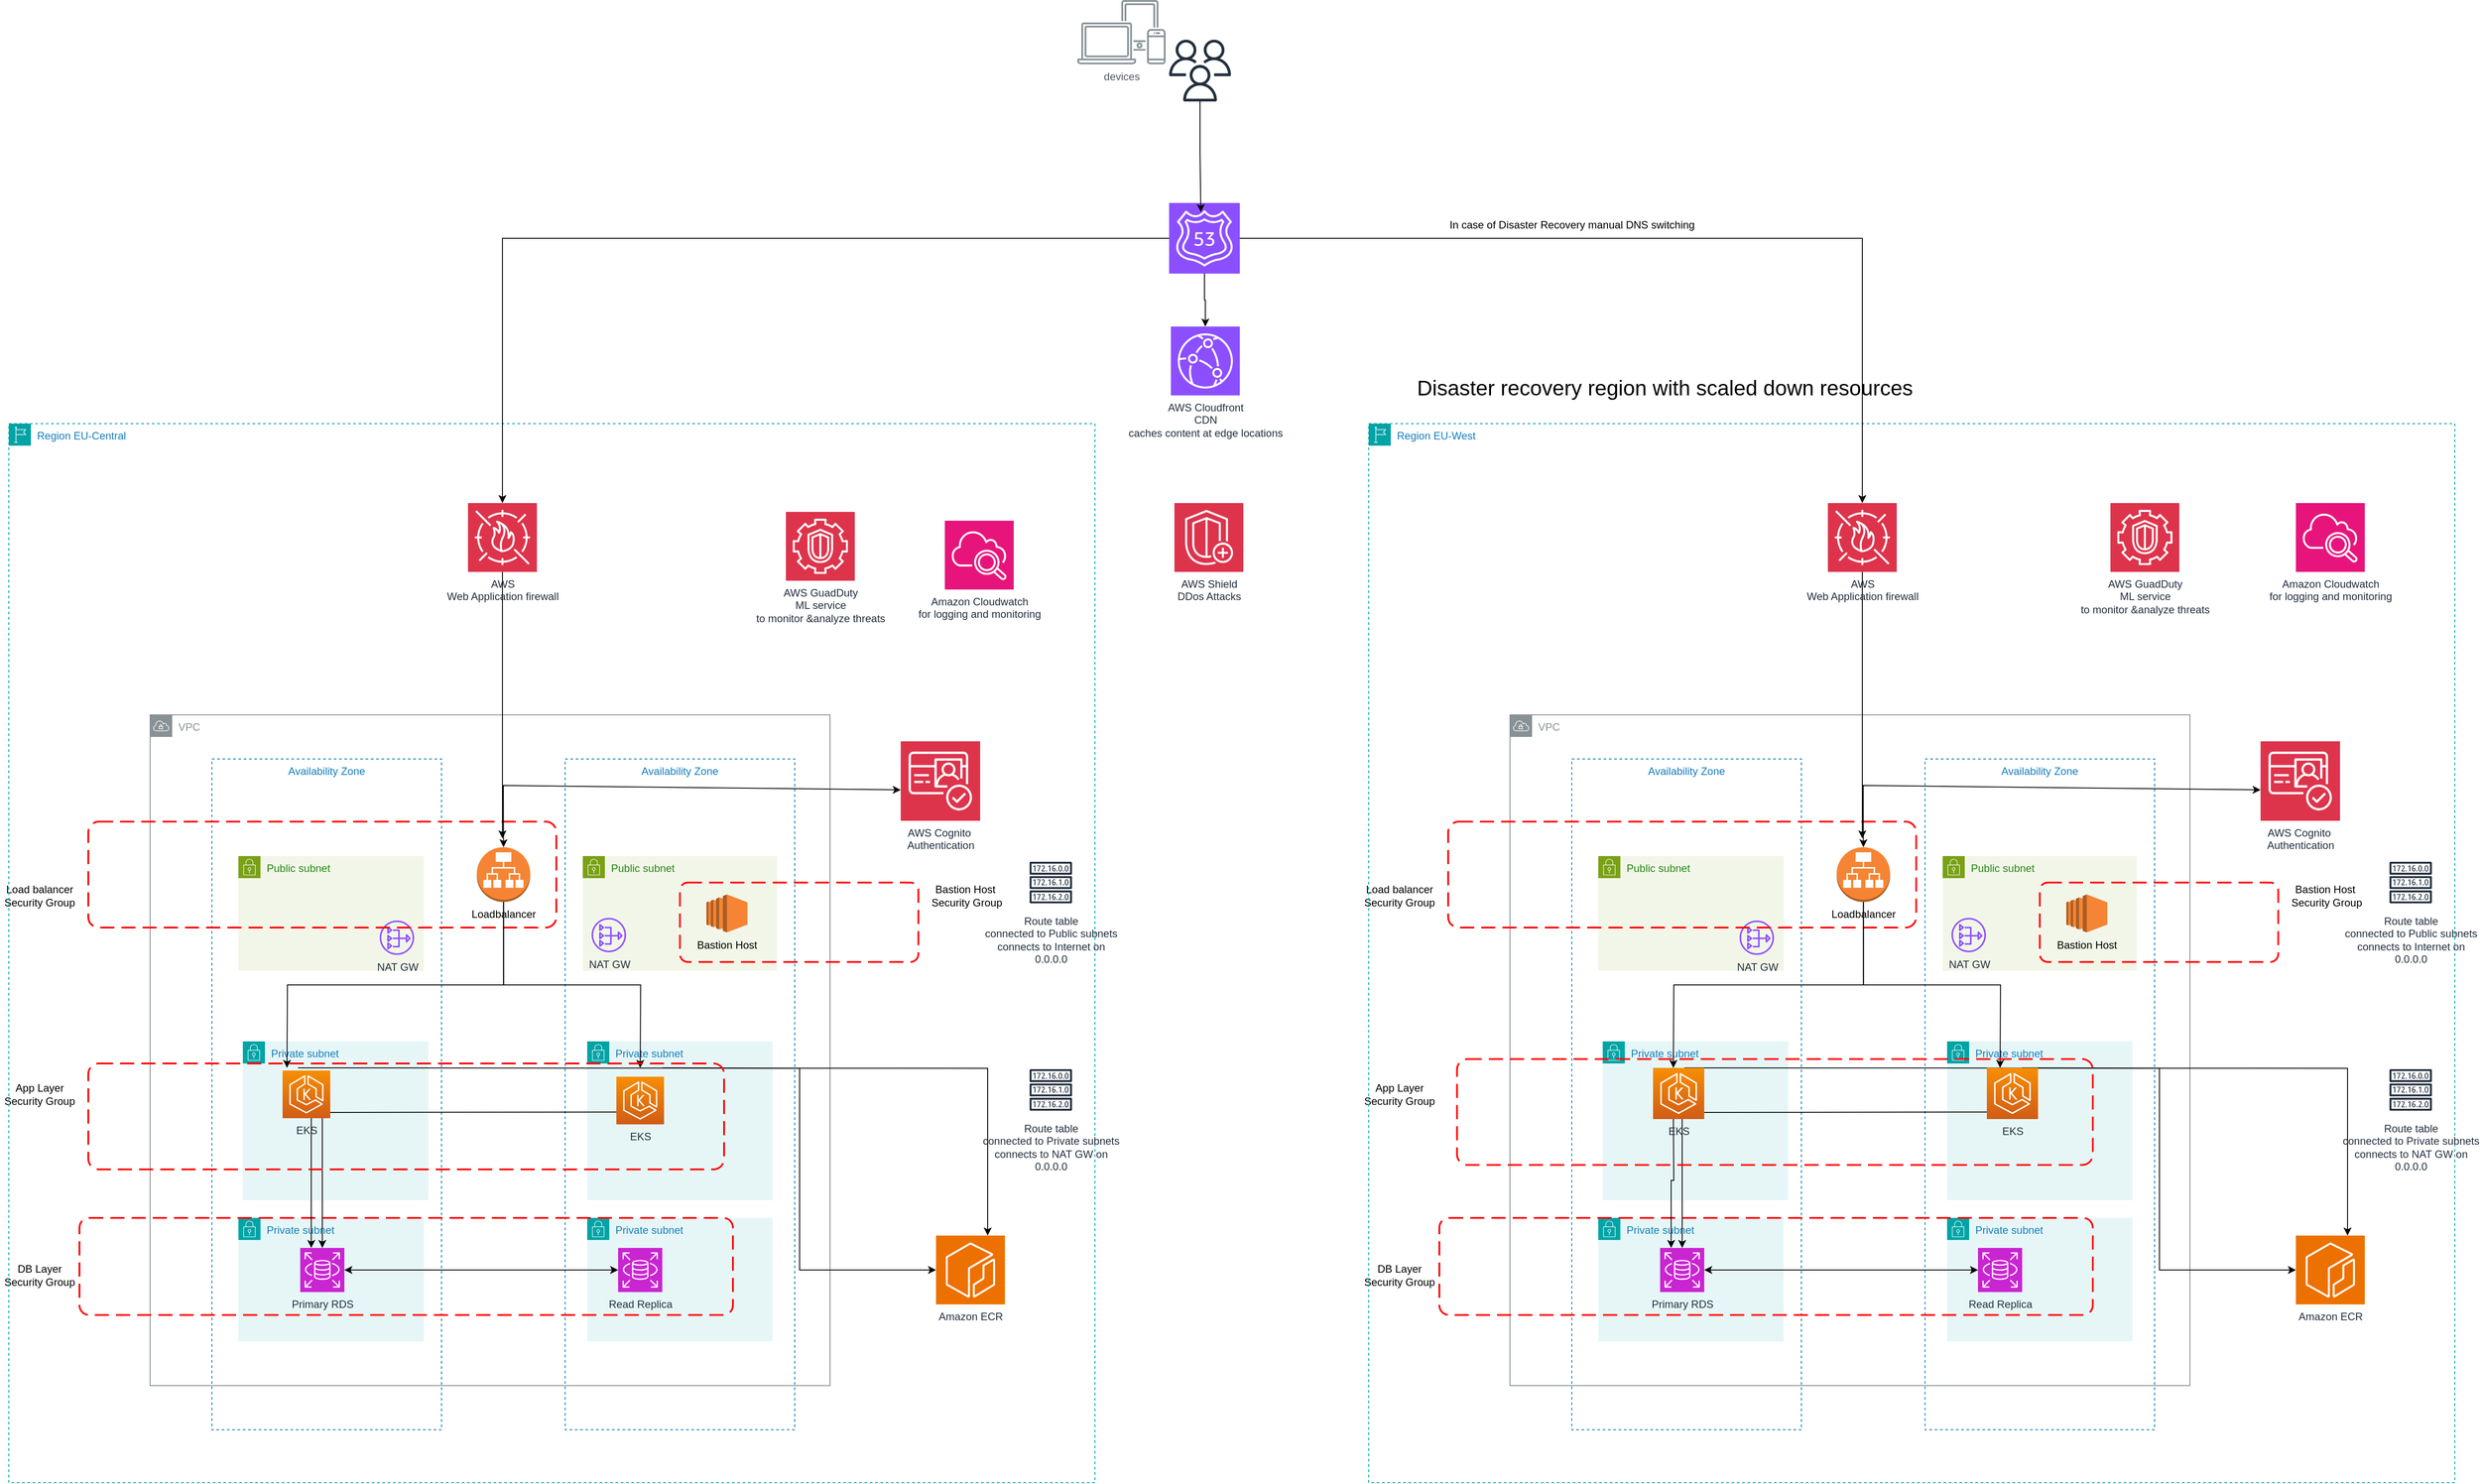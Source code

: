 <mxfile>
    <diagram name="Page-1" id="MMhJ-PPwS2UHwekKgkbq">
        <mxGraphModel dx="2193" dy="1913" grid="1" gridSize="10" guides="1" tooltips="1" connect="1" arrows="1" fold="1" page="1" pageScale="1" pageWidth="850" pageHeight="1100" math="0" shadow="0">
            <root>
                <mxCell id="0"/>
                <mxCell id="1" parent="0"/>
                <mxCell id="1gZ_XsKu9PzWxgzemqPo-1" value="VPC" style="sketch=0;outlineConnect=0;gradientColor=none;html=1;whiteSpace=wrap;fontSize=12;fontStyle=0;shape=mxgraph.aws4.group;grIcon=mxgraph.aws4.group_vpc;strokeColor=#879196;fillColor=none;verticalAlign=top;align=left;spacingLeft=30;fontColor=#879196;dashed=0;" parent="1" vertex="1">
                    <mxGeometry x="10" y="20" width="770" height="760" as="geometry"/>
                </mxCell>
                <mxCell id="1gZ_XsKu9PzWxgzemqPo-4" value="Availability Zone" style="fillColor=none;strokeColor=#147EBA;dashed=1;verticalAlign=top;fontStyle=0;fontColor=#147EBA;whiteSpace=wrap;html=1;" parent="1" vertex="1">
                    <mxGeometry x="80" y="70" width="260" height="760" as="geometry"/>
                </mxCell>
                <mxCell id="1gZ_XsKu9PzWxgzemqPo-5" value="Availability Zone" style="fillColor=none;strokeColor=#147EBA;dashed=1;verticalAlign=top;fontStyle=0;fontColor=#147EBA;whiteSpace=wrap;html=1;" parent="1" vertex="1">
                    <mxGeometry x="480" y="70" width="260" height="760" as="geometry"/>
                </mxCell>
                <mxCell id="1gZ_XsKu9PzWxgzemqPo-6" value="Private subnet" style="points=[[0,0],[0.25,0],[0.5,0],[0.75,0],[1,0],[1,0.25],[1,0.5],[1,0.75],[1,1],[0.75,1],[0.5,1],[0.25,1],[0,1],[0,0.75],[0,0.5],[0,0.25]];outlineConnect=0;gradientColor=none;html=1;whiteSpace=wrap;fontSize=12;fontStyle=0;container=1;pointerEvents=0;collapsible=0;recursiveResize=0;shape=mxgraph.aws4.group;grIcon=mxgraph.aws4.group_security_group;grStroke=0;strokeColor=#00A4A6;fillColor=#E6F6F7;verticalAlign=top;align=left;spacingLeft=30;fontColor=#147EBA;dashed=0;" parent="1" vertex="1">
                    <mxGeometry x="110" y="590" width="210" height="140" as="geometry"/>
                </mxCell>
                <mxCell id="1gZ_XsKu9PzWxgzemqPo-7" value="Private subnet" style="points=[[0,0],[0.25,0],[0.5,0],[0.75,0],[1,0],[1,0.25],[1,0.5],[1,0.75],[1,1],[0.75,1],[0.5,1],[0.25,1],[0,1],[0,0.75],[0,0.5],[0,0.25]];outlineConnect=0;gradientColor=none;html=1;whiteSpace=wrap;fontSize=12;fontStyle=0;container=1;pointerEvents=0;collapsible=0;recursiveResize=0;shape=mxgraph.aws4.group;grIcon=mxgraph.aws4.group_security_group;grStroke=0;strokeColor=#00A4A6;fillColor=#E6F6F7;verticalAlign=top;align=left;spacingLeft=30;fontColor=#147EBA;dashed=0;" parent="1" vertex="1">
                    <mxGeometry x="115" y="390" width="210" height="180" as="geometry"/>
                </mxCell>
                <mxCell id="1gZ_XsKu9PzWxgzemqPo-8" value="Private subnet" style="points=[[0,0],[0.25,0],[0.5,0],[0.75,0],[1,0],[1,0.25],[1,0.5],[1,0.75],[1,1],[0.75,1],[0.5,1],[0.25,1],[0,1],[0,0.75],[0,0.5],[0,0.25]];outlineConnect=0;gradientColor=none;html=1;whiteSpace=wrap;fontSize=12;fontStyle=0;container=1;pointerEvents=0;collapsible=0;recursiveResize=0;shape=mxgraph.aws4.group;grIcon=mxgraph.aws4.group_security_group;grStroke=0;strokeColor=#00A4A6;fillColor=#E6F6F7;verticalAlign=top;align=left;spacingLeft=30;fontColor=#147EBA;dashed=0;" parent="1" vertex="1">
                    <mxGeometry x="505" y="390" width="210" height="180" as="geometry"/>
                </mxCell>
                <mxCell id="1gZ_XsKu9PzWxgzemqPo-9" value="Private subnet" style="points=[[0,0],[0.25,0],[0.5,0],[0.75,0],[1,0],[1,0.25],[1,0.5],[1,0.75],[1,1],[0.75,1],[0.5,1],[0.25,1],[0,1],[0,0.75],[0,0.5],[0,0.25]];outlineConnect=0;gradientColor=none;html=1;whiteSpace=wrap;fontSize=12;fontStyle=0;container=1;pointerEvents=0;collapsible=0;recursiveResize=0;shape=mxgraph.aws4.group;grIcon=mxgraph.aws4.group_security_group;grStroke=0;strokeColor=#00A4A6;fillColor=#E6F6F7;verticalAlign=top;align=left;spacingLeft=30;fontColor=#147EBA;dashed=0;" parent="1" vertex="1">
                    <mxGeometry x="505" y="590" width="210" height="140" as="geometry"/>
                </mxCell>
                <mxCell id="1gZ_XsKu9PzWxgzemqPo-10" value="Public subnet" style="points=[[0,0],[0.25,0],[0.5,0],[0.75,0],[1,0],[1,0.25],[1,0.5],[1,0.75],[1,1],[0.75,1],[0.5,1],[0.25,1],[0,1],[0,0.75],[0,0.5],[0,0.25]];outlineConnect=0;gradientColor=none;html=1;whiteSpace=wrap;fontSize=12;fontStyle=0;container=1;pointerEvents=0;collapsible=0;recursiveResize=0;shape=mxgraph.aws4.group;grIcon=mxgraph.aws4.group_security_group;grStroke=0;strokeColor=#7AA116;fillColor=#F2F6E8;verticalAlign=top;align=left;spacingLeft=30;fontColor=#248814;dashed=0;" parent="1" vertex="1">
                    <mxGeometry x="110" y="180" width="210" height="130" as="geometry"/>
                </mxCell>
                <mxCell id="1gZ_XsKu9PzWxgzemqPo-12" value="Public subnet" style="points=[[0,0],[0.25,0],[0.5,0],[0.75,0],[1,0],[1,0.25],[1,0.5],[1,0.75],[1,1],[0.75,1],[0.5,1],[0.25,1],[0,1],[0,0.75],[0,0.5],[0,0.25]];outlineConnect=0;gradientColor=none;html=1;whiteSpace=wrap;fontSize=12;fontStyle=0;container=1;pointerEvents=0;collapsible=0;recursiveResize=0;shape=mxgraph.aws4.group;grIcon=mxgraph.aws4.group_security_group;grStroke=0;strokeColor=#7AA116;fillColor=#F2F6E8;verticalAlign=top;align=left;spacingLeft=30;fontColor=#248814;dashed=0;" parent="1" vertex="1">
                    <mxGeometry x="500" y="180" width="220" height="130" as="geometry"/>
                </mxCell>
                <mxCell id="1gZ_XsKu9PzWxgzemqPo-23" value="NAT GW" style="sketch=0;outlineConnect=0;fontColor=#232F3E;gradientColor=none;fillColor=#8C4FFF;strokeColor=none;dashed=0;verticalLabelPosition=bottom;verticalAlign=top;align=center;html=1;fontSize=12;fontStyle=0;aspect=fixed;pointerEvents=1;shape=mxgraph.aws4.nat_gateway;" parent="1gZ_XsKu9PzWxgzemqPo-12" vertex="1">
                    <mxGeometry x="10" y="70" width="39" height="39" as="geometry"/>
                </mxCell>
                <mxCell id="1gZ_XsKu9PzWxgzemqPo-26" value="Bastion Host" style="outlineConnect=0;dashed=0;verticalLabelPosition=bottom;verticalAlign=top;align=center;html=1;shape=mxgraph.aws3.ec2;fillColor=#F58534;gradientColor=none;" parent="1gZ_XsKu9PzWxgzemqPo-12" vertex="1">
                    <mxGeometry x="140" y="43.5" width="46.5" height="43" as="geometry"/>
                </mxCell>
                <mxCell id="1gZ_XsKu9PzWxgzemqPo-13" value="NAT GW" style="sketch=0;outlineConnect=0;fontColor=#232F3E;gradientColor=none;fillColor=#8C4FFF;strokeColor=none;dashed=0;verticalLabelPosition=bottom;verticalAlign=top;align=center;html=1;fontSize=12;fontStyle=0;aspect=fixed;pointerEvents=1;shape=mxgraph.aws4.nat_gateway;" parent="1" vertex="1">
                    <mxGeometry x="270" y="253" width="39" height="39" as="geometry"/>
                </mxCell>
                <mxCell id="1gZ_XsKu9PzWxgzemqPo-41" value="" style="rounded=1;arcSize=10;dashed=1;strokeColor=#ff0000;fillColor=none;gradientColor=none;dashPattern=8 4;strokeWidth=2;" parent="1" vertex="1">
                    <mxGeometry x="-70" y="590" width="740" height="110" as="geometry"/>
                </mxCell>
                <mxCell id="1gZ_XsKu9PzWxgzemqPo-43" value="DB Layer Security Group" style="text;html=1;align=center;verticalAlign=middle;whiteSpace=wrap;rounded=0;" parent="1" vertex="1">
                    <mxGeometry x="-160" y="640" width="90" height="30" as="geometry"/>
                </mxCell>
                <mxCell id="1gZ_XsKu9PzWxgzemqPo-44" value="App Layer&lt;br&gt;Security Group" style="text;html=1;align=center;verticalAlign=middle;whiteSpace=wrap;rounded=0;" parent="1" vertex="1">
                    <mxGeometry x="-160" y="435" width="90" height="30" as="geometry"/>
                </mxCell>
                <mxCell id="1gZ_XsKu9PzWxgzemqPo-45" value="Load balancer Security Group" style="text;html=1;align=center;verticalAlign=middle;whiteSpace=wrap;rounded=0;" parent="1" vertex="1">
                    <mxGeometry x="-160" y="210" width="90" height="30" as="geometry"/>
                </mxCell>
                <mxCell id="1gZ_XsKu9PzWxgzemqPo-46" value="" style="rounded=1;arcSize=10;dashed=1;strokeColor=#ff0000;fillColor=none;gradientColor=none;dashPattern=8 4;strokeWidth=2;" parent="1" vertex="1">
                    <mxGeometry x="610" y="210" width="270" height="90" as="geometry"/>
                </mxCell>
                <mxCell id="1gZ_XsKu9PzWxgzemqPo-47" value="Bastion Host&amp;nbsp;&lt;br&gt;Security Group" style="text;html=1;align=center;verticalAlign=middle;whiteSpace=wrap;rounded=0;" parent="1" vertex="1">
                    <mxGeometry x="890" y="210" width="90" height="30" as="geometry"/>
                </mxCell>
                <mxCell id="1gZ_XsKu9PzWxgzemqPo-42" value="" style="rounded=1;arcSize=10;dashed=1;strokeColor=#ff0000;fillColor=none;gradientColor=none;dashPattern=8 4;strokeWidth=2;" parent="1" vertex="1">
                    <mxGeometry x="-60" y="141" width="530" height="120" as="geometry"/>
                </mxCell>
                <mxCell id="1gZ_XsKu9PzWxgzemqPo-52" value="Region EU-Central" style="points=[[0,0],[0.25,0],[0.5,0],[0.75,0],[1,0],[1,0.25],[1,0.5],[1,0.75],[1,1],[0.75,1],[0.5,1],[0.25,1],[0,1],[0,0.75],[0,0.5],[0,0.25]];outlineConnect=0;gradientColor=none;html=1;whiteSpace=wrap;fontSize=12;fontStyle=0;container=1;pointerEvents=0;collapsible=0;recursiveResize=0;shape=mxgraph.aws4.group;grIcon=mxgraph.aws4.group_region;strokeColor=#00A4A6;fillColor=none;verticalAlign=top;align=left;spacingLeft=30;fontColor=#147EBA;dashed=1;" parent="1" vertex="1">
                    <mxGeometry x="-150" y="-310" width="1230" height="1200" as="geometry"/>
                </mxCell>
                <mxCell id="1gZ_XsKu9PzWxgzemqPo-53" value="AWS Cognito&amp;nbsp;&lt;br&gt;Authentication" style="sketch=0;points=[[0,0,0],[0.25,0,0],[0.5,0,0],[0.75,0,0],[1,0,0],[0,1,0],[0.25,1,0],[0.5,1,0],[0.75,1,0],[1,1,0],[0,0.25,0],[0,0.5,0],[0,0.75,0],[1,0.25,0],[1,0.5,0],[1,0.75,0]];outlineConnect=0;fontColor=#232F3E;fillColor=#DD344C;strokeColor=#ffffff;dashed=0;verticalLabelPosition=bottom;verticalAlign=top;align=center;html=1;fontSize=12;fontStyle=0;aspect=fixed;shape=mxgraph.aws4.resourceIcon;resIcon=mxgraph.aws4.cognito;" parent="1gZ_XsKu9PzWxgzemqPo-52" vertex="1">
                    <mxGeometry x="1010" y="360" width="90" height="90" as="geometry"/>
                </mxCell>
                <mxCell id="1gZ_XsKu9PzWxgzemqPo-66" style="edgeStyle=orthogonalEdgeStyle;rounded=0;orthogonalLoop=1;jettySize=auto;html=1;" parent="1gZ_XsKu9PzWxgzemqPo-52" source="1gZ_XsKu9PzWxgzemqPo-56" edge="1">
                    <mxGeometry relative="1" as="geometry">
                        <mxPoint x="559" y="470" as="targetPoint"/>
                    </mxGeometry>
                </mxCell>
                <mxCell id="1gZ_XsKu9PzWxgzemqPo-56" value="AWS&lt;br&gt;Web Application firewall" style="sketch=0;points=[[0,0,0],[0.25,0,0],[0.5,0,0],[0.75,0,0],[1,0,0],[0,1,0],[0.25,1,0],[0.5,1,0],[0.75,1,0],[1,1,0],[0,0.25,0],[0,0.5,0],[0,0.75,0],[1,0.25,0],[1,0.5,0],[1,0.75,0]];outlineConnect=0;fontColor=#232F3E;fillColor=#DD344C;strokeColor=#ffffff;dashed=0;verticalLabelPosition=bottom;verticalAlign=top;align=center;html=1;fontSize=12;fontStyle=0;aspect=fixed;shape=mxgraph.aws4.resourceIcon;resIcon=mxgraph.aws4.waf;" parent="1gZ_XsKu9PzWxgzemqPo-52" vertex="1">
                    <mxGeometry x="520" y="90" width="78" height="78" as="geometry"/>
                </mxCell>
                <mxCell id="1gZ_XsKu9PzWxgzemqPo-20" value="Loadbalancer" style="outlineConnect=0;dashed=0;verticalLabelPosition=bottom;verticalAlign=top;align=center;html=1;shape=mxgraph.aws3.application_load_balancer;fillColor=#F58534;gradientColor=none;" parent="1gZ_XsKu9PzWxgzemqPo-52" vertex="1">
                    <mxGeometry x="530" y="480" width="60.5" height="62" as="geometry"/>
                </mxCell>
                <mxCell id="1gZ_XsKu9PzWxgzemqPo-60" value="" style="endArrow=classic;startArrow=classic;html=1;rounded=0;exitX=0.5;exitY=0;exitDx=0;exitDy=0;exitPerimeter=0;entryX=0;entryY=0.5;entryDx=0;entryDy=0;entryPerimeter=0;" parent="1gZ_XsKu9PzWxgzemqPo-52" source="1gZ_XsKu9PzWxgzemqPo-20" edge="1">
                    <mxGeometry width="50" height="50" relative="1" as="geometry">
                        <mxPoint x="550" y="610" as="sourcePoint"/>
                        <mxPoint x="1010" y="415" as="targetPoint"/>
                        <Array as="points">
                            <mxPoint x="560" y="410"/>
                        </Array>
                    </mxGeometry>
                </mxCell>
                <mxCell id="1gZ_XsKu9PzWxgzemqPo-67" value="Amazon Cloudwatch&lt;br&gt;for logging and monitoring" style="sketch=0;points=[[0,0,0],[0.25,0,0],[0.5,0,0],[0.75,0,0],[1,0,0],[0,1,0],[0.25,1,0],[0.5,1,0],[0.75,1,0],[1,1,0],[0,0.25,0],[0,0.5,0],[0,0.75,0],[1,0.25,0],[1,0.5,0],[1,0.75,0]];points=[[0,0,0],[0.25,0,0],[0.5,0,0],[0.75,0,0],[1,0,0],[0,1,0],[0.25,1,0],[0.5,1,0],[0.75,1,0],[1,1,0],[0,0.25,0],[0,0.5,0],[0,0.75,0],[1,0.25,0],[1,0.5,0],[1,0.75,0]];outlineConnect=0;fontColor=#232F3E;fillColor=#E7157B;strokeColor=#ffffff;dashed=0;verticalLabelPosition=bottom;verticalAlign=top;align=center;html=1;fontSize=12;fontStyle=0;aspect=fixed;shape=mxgraph.aws4.resourceIcon;resIcon=mxgraph.aws4.cloudwatch_2;" parent="1gZ_XsKu9PzWxgzemqPo-52" vertex="1">
                    <mxGeometry x="1060" y="110" width="78" height="78" as="geometry"/>
                </mxCell>
                <mxCell id="1gZ_XsKu9PzWxgzemqPo-68" value="AWS GuadDuty&lt;br&gt;ML service &lt;br&gt;to monitor &amp;amp;analyz&lt;span style=&quot;background-color: initial;&quot;&gt;e threats&lt;/span&gt;" style="sketch=0;points=[[0,0,0],[0.25,0,0],[0.5,0,0],[0.75,0,0],[1,0,0],[0,1,0],[0.25,1,0],[0.5,1,0],[0.75,1,0],[1,1,0],[0,0.25,0],[0,0.5,0],[0,0.75,0],[1,0.25,0],[1,0.5,0],[1,0.75,0]];outlineConnect=0;fontColor=#232F3E;fillColor=#DD344C;strokeColor=#ffffff;dashed=0;verticalLabelPosition=bottom;verticalAlign=top;align=center;html=1;fontSize=12;fontStyle=0;aspect=fixed;shape=mxgraph.aws4.resourceIcon;resIcon=mxgraph.aws4.guardduty;" parent="1gZ_XsKu9PzWxgzemqPo-52" vertex="1">
                    <mxGeometry x="880" y="100" width="78" height="78" as="geometry"/>
                </mxCell>
                <mxCell id="1gZ_XsKu9PzWxgzemqPo-32" style="edgeStyle=orthogonalEdgeStyle;rounded=0;orthogonalLoop=1;jettySize=auto;html=1;exitX=0.5;exitY=1;exitDx=0;exitDy=0;exitPerimeter=0;entryX=0.5;entryY=0;entryDx=0;entryDy=0;entryPerimeter=0;" parent="1gZ_XsKu9PzWxgzemqPo-52" source="1gZ_XsKu9PzWxgzemqPo-20" edge="1">
                    <mxGeometry relative="1" as="geometry">
                        <mxPoint x="315" y="730" as="targetPoint"/>
                    </mxGeometry>
                </mxCell>
                <mxCell id="1gZ_XsKu9PzWxgzemqPo-33" style="edgeStyle=orthogonalEdgeStyle;rounded=0;orthogonalLoop=1;jettySize=auto;html=1;exitX=0.5;exitY=1;exitDx=0;exitDy=0;exitPerimeter=0;entryX=0.5;entryY=0;entryDx=0;entryDy=0;entryPerimeter=0;" parent="1gZ_XsKu9PzWxgzemqPo-52" source="1gZ_XsKu9PzWxgzemqPo-20" edge="1">
                    <mxGeometry relative="1" as="geometry">
                        <mxPoint x="715" y="730" as="targetPoint"/>
                    </mxGeometry>
                </mxCell>
                <mxCell id="1gZ_XsKu9PzWxgzemqPo-70" value="Amazon ECR" style="sketch=0;points=[[0,0,0],[0.25,0,0],[0.5,0,0],[0.75,0,0],[1,0,0],[0,1,0],[0.25,1,0],[0.5,1,0],[0.75,1,0],[1,1,0],[0,0.25,0],[0,0.5,0],[0,0.75,0],[1,0.25,0],[1,0.5,0],[1,0.75,0]];outlineConnect=0;fontColor=#232F3E;fillColor=#ED7100;strokeColor=#ffffff;dashed=0;verticalLabelPosition=bottom;verticalAlign=top;align=center;html=1;fontSize=12;fontStyle=0;aspect=fixed;shape=mxgraph.aws4.resourceIcon;resIcon=mxgraph.aws4.ecr;" parent="1gZ_XsKu9PzWxgzemqPo-52" vertex="1">
                    <mxGeometry x="1050" y="920" width="78" height="78" as="geometry"/>
                </mxCell>
                <mxCell id="1gZ_XsKu9PzWxgzemqPo-77" style="edgeStyle=orthogonalEdgeStyle;rounded=0;orthogonalLoop=1;jettySize=auto;html=1;exitX=0.75;exitY=0;exitDx=0;exitDy=0;exitPerimeter=0;entryX=0.75;entryY=0;entryDx=0;entryDy=0;entryPerimeter=0;" parent="1gZ_XsKu9PzWxgzemqPo-52" target="1gZ_XsKu9PzWxgzemqPo-70" edge="1">
                    <mxGeometry relative="1" as="geometry">
                        <mxPoint x="327.5" y="730" as="sourcePoint"/>
                    </mxGeometry>
                </mxCell>
                <mxCell id="1gZ_XsKu9PzWxgzemqPo-78" style="edgeStyle=orthogonalEdgeStyle;rounded=0;orthogonalLoop=1;jettySize=auto;html=1;exitX=1;exitY=0;exitDx=0;exitDy=0;exitPerimeter=0;entryX=0;entryY=0.5;entryDx=0;entryDy=0;entryPerimeter=0;" parent="1gZ_XsKu9PzWxgzemqPo-52" target="1gZ_XsKu9PzWxgzemqPo-70" edge="1">
                    <mxGeometry relative="1" as="geometry">
                        <mxPoint x="740" y="730" as="sourcePoint"/>
                    </mxGeometry>
                </mxCell>
                <mxCell id="1gZ_XsKu9PzWxgzemqPo-101" value="Read Replica" style="sketch=0;points=[[0,0,0],[0.25,0,0],[0.5,0,0],[0.75,0,0],[1,0,0],[0,1,0],[0.25,1,0],[0.5,1,0],[0.75,1,0],[1,1,0],[0,0.25,0],[0,0.5,0],[0,0.75,0],[1,0.25,0],[1,0.5,0],[1,0.75,0]];outlineConnect=0;fontColor=#232F3E;fillColor=#C925D1;strokeColor=#ffffff;dashed=0;verticalLabelPosition=bottom;verticalAlign=top;align=center;html=1;fontSize=12;fontStyle=0;aspect=fixed;shape=mxgraph.aws4.resourceIcon;resIcon=mxgraph.aws4.rds;" parent="1gZ_XsKu9PzWxgzemqPo-52" vertex="1">
                    <mxGeometry x="690" y="934" width="50" height="50" as="geometry"/>
                </mxCell>
                <mxCell id="1gZ_XsKu9PzWxgzemqPo-100" value="Primary RDS" style="sketch=0;points=[[0,0,0],[0.25,0,0],[0.5,0,0],[0.75,0,0],[1,0,0],[0,1,0],[0.25,1,0],[0.5,1,0],[0.75,1,0],[1,1,0],[0,0.25,0],[0,0.5,0],[0,0.75,0],[1,0.25,0],[1,0.5,0],[1,0.75,0]];outlineConnect=0;fontColor=#232F3E;fillColor=#C925D1;strokeColor=#ffffff;dashed=0;verticalLabelPosition=bottom;verticalAlign=top;align=center;html=1;fontSize=12;fontStyle=0;aspect=fixed;shape=mxgraph.aws4.resourceIcon;resIcon=mxgraph.aws4.rds;" parent="1gZ_XsKu9PzWxgzemqPo-52" vertex="1">
                    <mxGeometry x="330" y="934" width="50" height="50" as="geometry"/>
                </mxCell>
                <mxCell id="1gZ_XsKu9PzWxgzemqPo-102" style="edgeStyle=orthogonalEdgeStyle;rounded=0;orthogonalLoop=1;jettySize=auto;html=1;exitX=0.5;exitY=1;exitDx=0;exitDy=0;exitPerimeter=0;entryX=0.25;entryY=0;entryDx=0;entryDy=0;entryPerimeter=0;" parent="1gZ_XsKu9PzWxgzemqPo-52" target="1gZ_XsKu9PzWxgzemqPo-100" edge="1">
                    <mxGeometry relative="1" as="geometry">
                        <mxPoint x="315" y="780" as="sourcePoint"/>
                    </mxGeometry>
                </mxCell>
                <mxCell id="1gZ_XsKu9PzWxgzemqPo-103" style="edgeStyle=orthogonalEdgeStyle;rounded=0;orthogonalLoop=1;jettySize=auto;html=1;exitX=0.5;exitY=1;exitDx=0;exitDy=0;exitPerimeter=0;entryX=0.5;entryY=0;entryDx=0;entryDy=0;entryPerimeter=0;" parent="1gZ_XsKu9PzWxgzemqPo-52" target="1gZ_XsKu9PzWxgzemqPo-100" edge="1">
                    <mxGeometry relative="1" as="geometry">
                        <mxPoint x="715" y="780" as="sourcePoint"/>
                    </mxGeometry>
                </mxCell>
                <mxCell id="1gZ_XsKu9PzWxgzemqPo-104" value="" style="endArrow=classic;startArrow=classic;html=1;rounded=0;entryX=0;entryY=0.5;entryDx=0;entryDy=0;entryPerimeter=0;exitX=1;exitY=0.5;exitDx=0;exitDy=0;exitPerimeter=0;" parent="1gZ_XsKu9PzWxgzemqPo-52" source="1gZ_XsKu9PzWxgzemqPo-100" target="1gZ_XsKu9PzWxgzemqPo-101" edge="1">
                    <mxGeometry width="50" height="50" relative="1" as="geometry">
                        <mxPoint x="570" y="930" as="sourcePoint"/>
                        <mxPoint x="620" y="880" as="targetPoint"/>
                    </mxGeometry>
                </mxCell>
                <mxCell id="1gZ_XsKu9PzWxgzemqPo-48" value="Route table&lt;br&gt;connected to Private subnets&lt;br&gt;connects to NAT GW on&lt;br&gt;0.0.0.0" style="sketch=0;outlineConnect=0;fontColor=#232F3E;gradientColor=none;strokeColor=#232F3E;fillColor=#ffffff;dashed=0;verticalLabelPosition=bottom;verticalAlign=top;align=center;html=1;fontSize=12;fontStyle=0;aspect=fixed;shape=mxgraph.aws4.resourceIcon;resIcon=mxgraph.aws4.route_table;" parent="1gZ_XsKu9PzWxgzemqPo-52" vertex="1">
                    <mxGeometry x="1150" y="725" width="60" height="60" as="geometry"/>
                </mxCell>
                <mxCell id="1gZ_XsKu9PzWxgzemqPo-49" value="Route table&lt;br&gt;connected to Public subnets&lt;br&gt;connects to Internet on&lt;br&gt;0.0.0.0" style="sketch=0;outlineConnect=0;fontColor=#232F3E;gradientColor=none;strokeColor=#232F3E;fillColor=#ffffff;dashed=0;verticalLabelPosition=bottom;verticalAlign=top;align=center;html=1;fontSize=12;fontStyle=0;aspect=fixed;shape=mxgraph.aws4.resourceIcon;resIcon=mxgraph.aws4.route_table;" parent="1gZ_XsKu9PzWxgzemqPo-52" vertex="1">
                    <mxGeometry x="1150" y="490" width="60" height="60" as="geometry"/>
                </mxCell>
                <mxCell id="3" value="EKS" style="sketch=0;points=[[0,0,0],[0.25,0,0],[0.5,0,0],[0.75,0,0],[1,0,0],[0,1,0],[0.25,1,0],[0.5,1,0],[0.75,1,0],[1,1,0],[0,0.25,0],[0,0.5,0],[0,0.75,0],[1,0.25,0],[1,0.5,0],[1,0.75,0]];outlineConnect=0;fontColor=#232F3E;gradientColor=#F78E04;gradientDirection=north;fillColor=#D05C17;strokeColor=#ffffff;dashed=0;verticalLabelPosition=bottom;verticalAlign=top;align=center;html=1;fontSize=12;fontStyle=0;aspect=fixed;shape=mxgraph.aws4.resourceIcon;resIcon=mxgraph.aws4.eks;" parent="1gZ_XsKu9PzWxgzemqPo-52" vertex="1">
                    <mxGeometry x="688" y="740" width="54" height="54" as="geometry"/>
                </mxCell>
                <mxCell id="1gZ_XsKu9PzWxgzemqPo-39" value="" style="rounded=1;arcSize=10;dashed=1;strokeColor=#ff0000;fillColor=none;gradientColor=none;dashPattern=8 4;strokeWidth=2;" parent="1gZ_XsKu9PzWxgzemqPo-52" vertex="1">
                    <mxGeometry x="90" y="725" width="720" height="120" as="geometry"/>
                </mxCell>
                <mxCell id="1gZ_XsKu9PzWxgzemqPo-61" value="" style="sketch=0;outlineConnect=0;fontColor=#232F3E;gradientColor=none;fillColor=#232F3D;strokeColor=none;dashed=0;verticalLabelPosition=bottom;verticalAlign=top;align=center;html=1;fontSize=12;fontStyle=0;aspect=fixed;pointerEvents=1;shape=mxgraph.aws4.users;" parent="1" vertex="1">
                    <mxGeometry x="1164" y="-745" width="70" height="70" as="geometry"/>
                </mxCell>
                <mxCell id="1gZ_XsKu9PzWxgzemqPo-62" value="devices" style="sketch=0;outlineConnect=0;gradientColor=none;fontColor=#545B64;strokeColor=none;fillColor=#879196;dashed=0;verticalLabelPosition=bottom;verticalAlign=top;align=center;html=1;fontSize=12;fontStyle=0;aspect=fixed;shape=mxgraph.aws4.illustration_devices;pointerEvents=1" parent="1" vertex="1">
                    <mxGeometry x="1060" y="-790" width="100" height="73" as="geometry"/>
                </mxCell>
                <mxCell id="1gZ_XsKu9PzWxgzemqPo-106" value="VPC" style="sketch=0;outlineConnect=0;gradientColor=none;html=1;whiteSpace=wrap;fontSize=12;fontStyle=0;shape=mxgraph.aws4.group;grIcon=mxgraph.aws4.group_vpc;strokeColor=#879196;fillColor=none;verticalAlign=top;align=left;spacingLeft=30;fontColor=#879196;dashed=0;" parent="1" vertex="1">
                    <mxGeometry x="1550" y="20" width="770" height="760" as="geometry"/>
                </mxCell>
                <mxCell id="1gZ_XsKu9PzWxgzemqPo-107" value="Availability Zone" style="fillColor=none;strokeColor=#147EBA;dashed=1;verticalAlign=top;fontStyle=0;fontColor=#147EBA;whiteSpace=wrap;html=1;" parent="1" vertex="1">
                    <mxGeometry x="1620" y="70" width="260" height="760" as="geometry"/>
                </mxCell>
                <mxCell id="1gZ_XsKu9PzWxgzemqPo-108" value="Availability Zone" style="fillColor=none;strokeColor=#147EBA;dashed=1;verticalAlign=top;fontStyle=0;fontColor=#147EBA;whiteSpace=wrap;html=1;" parent="1" vertex="1">
                    <mxGeometry x="2020" y="70" width="260" height="760" as="geometry"/>
                </mxCell>
                <mxCell id="1gZ_XsKu9PzWxgzemqPo-109" value="Private subnet" style="points=[[0,0],[0.25,0],[0.5,0],[0.75,0],[1,0],[1,0.25],[1,0.5],[1,0.75],[1,1],[0.75,1],[0.5,1],[0.25,1],[0,1],[0,0.75],[0,0.5],[0,0.25]];outlineConnect=0;gradientColor=none;html=1;whiteSpace=wrap;fontSize=12;fontStyle=0;container=1;pointerEvents=0;collapsible=0;recursiveResize=0;shape=mxgraph.aws4.group;grIcon=mxgraph.aws4.group_security_group;grStroke=0;strokeColor=#00A4A6;fillColor=#E6F6F7;verticalAlign=top;align=left;spacingLeft=30;fontColor=#147EBA;dashed=0;" parent="1" vertex="1">
                    <mxGeometry x="1650" y="590" width="210" height="140" as="geometry"/>
                </mxCell>
                <mxCell id="1gZ_XsKu9PzWxgzemqPo-110" value="Private subnet" style="points=[[0,0],[0.25,0],[0.5,0],[0.75,0],[1,0],[1,0.25],[1,0.5],[1,0.75],[1,1],[0.75,1],[0.5,1],[0.25,1],[0,1],[0,0.75],[0,0.5],[0,0.25]];outlineConnect=0;gradientColor=none;html=1;whiteSpace=wrap;fontSize=12;fontStyle=0;container=1;pointerEvents=0;collapsible=0;recursiveResize=0;shape=mxgraph.aws4.group;grIcon=mxgraph.aws4.group_security_group;grStroke=0;strokeColor=#00A4A6;fillColor=#E6F6F7;verticalAlign=top;align=left;spacingLeft=30;fontColor=#147EBA;dashed=0;" parent="1" vertex="1">
                    <mxGeometry x="1655" y="390" width="210" height="180" as="geometry"/>
                </mxCell>
                <mxCell id="1gZ_XsKu9PzWxgzemqPo-111" value="Private subnet" style="points=[[0,0],[0.25,0],[0.5,0],[0.75,0],[1,0],[1,0.25],[1,0.5],[1,0.75],[1,1],[0.75,1],[0.5,1],[0.25,1],[0,1],[0,0.75],[0,0.5],[0,0.25]];outlineConnect=0;gradientColor=none;html=1;whiteSpace=wrap;fontSize=12;fontStyle=0;container=1;pointerEvents=0;collapsible=0;recursiveResize=0;shape=mxgraph.aws4.group;grIcon=mxgraph.aws4.group_security_group;grStroke=0;strokeColor=#00A4A6;fillColor=#E6F6F7;verticalAlign=top;align=left;spacingLeft=30;fontColor=#147EBA;dashed=0;" parent="1" vertex="1">
                    <mxGeometry x="2045" y="390" width="210" height="180" as="geometry"/>
                </mxCell>
                <mxCell id="1gZ_XsKu9PzWxgzemqPo-112" value="Private subnet" style="points=[[0,0],[0.25,0],[0.5,0],[0.75,0],[1,0],[1,0.25],[1,0.5],[1,0.75],[1,1],[0.75,1],[0.5,1],[0.25,1],[0,1],[0,0.75],[0,0.5],[0,0.25]];outlineConnect=0;gradientColor=none;html=1;whiteSpace=wrap;fontSize=12;fontStyle=0;container=1;pointerEvents=0;collapsible=0;recursiveResize=0;shape=mxgraph.aws4.group;grIcon=mxgraph.aws4.group_security_group;grStroke=0;strokeColor=#00A4A6;fillColor=#E6F6F7;verticalAlign=top;align=left;spacingLeft=30;fontColor=#147EBA;dashed=0;" parent="1" vertex="1">
                    <mxGeometry x="2045" y="590" width="210" height="140" as="geometry"/>
                </mxCell>
                <mxCell id="1gZ_XsKu9PzWxgzemqPo-113" value="Public subnet" style="points=[[0,0],[0.25,0],[0.5,0],[0.75,0],[1,0],[1,0.25],[1,0.5],[1,0.75],[1,1],[0.75,1],[0.5,1],[0.25,1],[0,1],[0,0.75],[0,0.5],[0,0.25]];outlineConnect=0;gradientColor=none;html=1;whiteSpace=wrap;fontSize=12;fontStyle=0;container=1;pointerEvents=0;collapsible=0;recursiveResize=0;shape=mxgraph.aws4.group;grIcon=mxgraph.aws4.group_security_group;grStroke=0;strokeColor=#7AA116;fillColor=#F2F6E8;verticalAlign=top;align=left;spacingLeft=30;fontColor=#248814;dashed=0;" parent="1" vertex="1">
                    <mxGeometry x="1650" y="180" width="210" height="130" as="geometry"/>
                </mxCell>
                <mxCell id="1gZ_XsKu9PzWxgzemqPo-114" value="Public subnet" style="points=[[0,0],[0.25,0],[0.5,0],[0.75,0],[1,0],[1,0.25],[1,0.5],[1,0.75],[1,1],[0.75,1],[0.5,1],[0.25,1],[0,1],[0,0.75],[0,0.5],[0,0.25]];outlineConnect=0;gradientColor=none;html=1;whiteSpace=wrap;fontSize=12;fontStyle=0;container=1;pointerEvents=0;collapsible=0;recursiveResize=0;shape=mxgraph.aws4.group;grIcon=mxgraph.aws4.group_security_group;grStroke=0;strokeColor=#7AA116;fillColor=#F2F6E8;verticalAlign=top;align=left;spacingLeft=30;fontColor=#248814;dashed=0;" parent="1" vertex="1">
                    <mxGeometry x="2040" y="180" width="220" height="130" as="geometry"/>
                </mxCell>
                <mxCell id="1gZ_XsKu9PzWxgzemqPo-115" value="NAT GW" style="sketch=0;outlineConnect=0;fontColor=#232F3E;gradientColor=none;fillColor=#8C4FFF;strokeColor=none;dashed=0;verticalLabelPosition=bottom;verticalAlign=top;align=center;html=1;fontSize=12;fontStyle=0;aspect=fixed;pointerEvents=1;shape=mxgraph.aws4.nat_gateway;" parent="1gZ_XsKu9PzWxgzemqPo-114" vertex="1">
                    <mxGeometry x="10" y="70" width="39" height="39" as="geometry"/>
                </mxCell>
                <mxCell id="1gZ_XsKu9PzWxgzemqPo-116" value="Bastion Host" style="outlineConnect=0;dashed=0;verticalLabelPosition=bottom;verticalAlign=top;align=center;html=1;shape=mxgraph.aws3.ec2;fillColor=#F58534;gradientColor=none;" parent="1gZ_XsKu9PzWxgzemqPo-114" vertex="1">
                    <mxGeometry x="140" y="43.5" width="46.5" height="43" as="geometry"/>
                </mxCell>
                <mxCell id="1gZ_XsKu9PzWxgzemqPo-117" value="NAT GW" style="sketch=0;outlineConnect=0;fontColor=#232F3E;gradientColor=none;fillColor=#8C4FFF;strokeColor=none;dashed=0;verticalLabelPosition=bottom;verticalAlign=top;align=center;html=1;fontSize=12;fontStyle=0;aspect=fixed;pointerEvents=1;shape=mxgraph.aws4.nat_gateway;" parent="1" vertex="1">
                    <mxGeometry x="1810" y="253" width="39" height="39" as="geometry"/>
                </mxCell>
                <mxCell id="1gZ_XsKu9PzWxgzemqPo-118" value="" style="rounded=1;arcSize=10;dashed=1;strokeColor=#ff0000;fillColor=none;gradientColor=none;dashPattern=8 4;strokeWidth=2;" parent="1" vertex="1">
                    <mxGeometry x="1470" y="590" width="740" height="110" as="geometry"/>
                </mxCell>
                <mxCell id="1gZ_XsKu9PzWxgzemqPo-119" value="DB Layer Security Group" style="text;html=1;align=center;verticalAlign=middle;whiteSpace=wrap;rounded=0;" parent="1" vertex="1">
                    <mxGeometry x="1380" y="640" width="90" height="30" as="geometry"/>
                </mxCell>
                <mxCell id="1gZ_XsKu9PzWxgzemqPo-120" value="App Layer&lt;br&gt;Security Group" style="text;html=1;align=center;verticalAlign=middle;whiteSpace=wrap;rounded=0;" parent="1" vertex="1">
                    <mxGeometry x="1380" y="435" width="90" height="30" as="geometry"/>
                </mxCell>
                <mxCell id="1gZ_XsKu9PzWxgzemqPo-121" value="Load balancer Security Group" style="text;html=1;align=center;verticalAlign=middle;whiteSpace=wrap;rounded=0;" parent="1" vertex="1">
                    <mxGeometry x="1380" y="210" width="90" height="30" as="geometry"/>
                </mxCell>
                <mxCell id="1gZ_XsKu9PzWxgzemqPo-122" value="" style="rounded=1;arcSize=10;dashed=1;strokeColor=#ff0000;fillColor=none;gradientColor=none;dashPattern=8 4;strokeWidth=2;" parent="1" vertex="1">
                    <mxGeometry x="2150" y="210" width="270" height="90" as="geometry"/>
                </mxCell>
                <mxCell id="1gZ_XsKu9PzWxgzemqPo-123" value="Bastion Host&amp;nbsp;&lt;br&gt;Security Group" style="text;html=1;align=center;verticalAlign=middle;whiteSpace=wrap;rounded=0;" parent="1" vertex="1">
                    <mxGeometry x="2430" y="210" width="90" height="30" as="geometry"/>
                </mxCell>
                <mxCell id="1gZ_XsKu9PzWxgzemqPo-124" value="" style="rounded=1;arcSize=10;dashed=1;strokeColor=#ff0000;fillColor=none;gradientColor=none;dashPattern=8 4;strokeWidth=2;" parent="1" vertex="1">
                    <mxGeometry x="1480" y="141" width="530" height="120" as="geometry"/>
                </mxCell>
                <mxCell id="1gZ_XsKu9PzWxgzemqPo-125" value="Region EU-West" style="points=[[0,0],[0.25,0],[0.5,0],[0.75,0],[1,0],[1,0.25],[1,0.5],[1,0.75],[1,1],[0.75,1],[0.5,1],[0.25,1],[0,1],[0,0.75],[0,0.5],[0,0.25]];outlineConnect=0;gradientColor=none;html=1;whiteSpace=wrap;fontSize=12;fontStyle=0;container=1;pointerEvents=0;collapsible=0;recursiveResize=0;shape=mxgraph.aws4.group;grIcon=mxgraph.aws4.group_region;strokeColor=#00A4A6;fillColor=none;verticalAlign=top;align=left;spacingLeft=30;fontColor=#147EBA;dashed=1;" parent="1" vertex="1">
                    <mxGeometry x="1390" y="-310" width="1230" height="1200" as="geometry"/>
                </mxCell>
                <mxCell id="1gZ_XsKu9PzWxgzemqPo-126" value="AWS Cognito&amp;nbsp;&lt;br&gt;Authentication" style="sketch=0;points=[[0,0,0],[0.25,0,0],[0.5,0,0],[0.75,0,0],[1,0,0],[0,1,0],[0.25,1,0],[0.5,1,0],[0.75,1,0],[1,1,0],[0,0.25,0],[0,0.5,0],[0,0.75,0],[1,0.25,0],[1,0.5,0],[1,0.75,0]];outlineConnect=0;fontColor=#232F3E;fillColor=#DD344C;strokeColor=#ffffff;dashed=0;verticalLabelPosition=bottom;verticalAlign=top;align=center;html=1;fontSize=12;fontStyle=0;aspect=fixed;shape=mxgraph.aws4.resourceIcon;resIcon=mxgraph.aws4.cognito;" parent="1gZ_XsKu9PzWxgzemqPo-125" vertex="1">
                    <mxGeometry x="1010" y="360" width="90" height="90" as="geometry"/>
                </mxCell>
                <mxCell id="1gZ_XsKu9PzWxgzemqPo-128" style="edgeStyle=orthogonalEdgeStyle;rounded=0;orthogonalLoop=1;jettySize=auto;html=1;" parent="1gZ_XsKu9PzWxgzemqPo-125" source="1gZ_XsKu9PzWxgzemqPo-129" edge="1">
                    <mxGeometry relative="1" as="geometry">
                        <mxPoint x="559" y="470" as="targetPoint"/>
                    </mxGeometry>
                </mxCell>
                <mxCell id="1gZ_XsKu9PzWxgzemqPo-129" value="AWS&lt;br&gt;Web Application firewall" style="sketch=0;points=[[0,0,0],[0.25,0,0],[0.5,0,0],[0.75,0,0],[1,0,0],[0,1,0],[0.25,1,0],[0.5,1,0],[0.75,1,0],[1,1,0],[0,0.25,0],[0,0.5,0],[0,0.75,0],[1,0.25,0],[1,0.5,0],[1,0.75,0]];outlineConnect=0;fontColor=#232F3E;fillColor=#DD344C;strokeColor=#ffffff;dashed=0;verticalLabelPosition=bottom;verticalAlign=top;align=center;html=1;fontSize=12;fontStyle=0;aspect=fixed;shape=mxgraph.aws4.resourceIcon;resIcon=mxgraph.aws4.waf;" parent="1gZ_XsKu9PzWxgzemqPo-125" vertex="1">
                    <mxGeometry x="520" y="90" width="78" height="78" as="geometry"/>
                </mxCell>
                <mxCell id="1gZ_XsKu9PzWxgzemqPo-131" value="Loadbalancer" style="outlineConnect=0;dashed=0;verticalLabelPosition=bottom;verticalAlign=top;align=center;html=1;shape=mxgraph.aws3.application_load_balancer;fillColor=#F58534;gradientColor=none;" parent="1gZ_XsKu9PzWxgzemqPo-125" vertex="1">
                    <mxGeometry x="530" y="480" width="60.5" height="62" as="geometry"/>
                </mxCell>
                <mxCell id="1gZ_XsKu9PzWxgzemqPo-132" value="" style="endArrow=classic;startArrow=classic;html=1;rounded=0;exitX=0.5;exitY=0;exitDx=0;exitDy=0;exitPerimeter=0;entryX=0;entryY=0.5;entryDx=0;entryDy=0;entryPerimeter=0;" parent="1gZ_XsKu9PzWxgzemqPo-125" source="1gZ_XsKu9PzWxgzemqPo-131" edge="1">
                    <mxGeometry width="50" height="50" relative="1" as="geometry">
                        <mxPoint x="550" y="610" as="sourcePoint"/>
                        <mxPoint x="1010" y="415" as="targetPoint"/>
                        <Array as="points">
                            <mxPoint x="560" y="410"/>
                        </Array>
                    </mxGeometry>
                </mxCell>
                <mxCell id="1gZ_XsKu9PzWxgzemqPo-133" value="Amazon Cloudwatch&lt;br&gt;for logging and monitoring" style="sketch=0;points=[[0,0,0],[0.25,0,0],[0.5,0,0],[0.75,0,0],[1,0,0],[0,1,0],[0.25,1,0],[0.5,1,0],[0.75,1,0],[1,1,0],[0,0.25,0],[0,0.5,0],[0,0.75,0],[1,0.25,0],[1,0.5,0],[1,0.75,0]];points=[[0,0,0],[0.25,0,0],[0.5,0,0],[0.75,0,0],[1,0,0],[0,1,0],[0.25,1,0],[0.5,1,0],[0.75,1,0],[1,1,0],[0,0.25,0],[0,0.5,0],[0,0.75,0],[1,0.25,0],[1,0.5,0],[1,0.75,0]];outlineConnect=0;fontColor=#232F3E;fillColor=#E7157B;strokeColor=#ffffff;dashed=0;verticalLabelPosition=bottom;verticalAlign=top;align=center;html=1;fontSize=12;fontStyle=0;aspect=fixed;shape=mxgraph.aws4.resourceIcon;resIcon=mxgraph.aws4.cloudwatch_2;" parent="1gZ_XsKu9PzWxgzemqPo-125" vertex="1">
                    <mxGeometry x="1050" y="90" width="78" height="78" as="geometry"/>
                </mxCell>
                <mxCell id="1gZ_XsKu9PzWxgzemqPo-134" value="AWS GuadDuty&lt;br&gt;ML service &lt;br&gt;to monitor &amp;amp;analyz&lt;span style=&quot;background-color: initial;&quot;&gt;e threats&lt;/span&gt;" style="sketch=0;points=[[0,0,0],[0.25,0,0],[0.5,0,0],[0.75,0,0],[1,0,0],[0,1,0],[0.25,1,0],[0.5,1,0],[0.75,1,0],[1,1,0],[0,0.25,0],[0,0.5,0],[0,0.75,0],[1,0.25,0],[1,0.5,0],[1,0.75,0]];outlineConnect=0;fontColor=#232F3E;fillColor=#DD344C;strokeColor=#ffffff;dashed=0;verticalLabelPosition=bottom;verticalAlign=top;align=center;html=1;fontSize=12;fontStyle=0;aspect=fixed;shape=mxgraph.aws4.resourceIcon;resIcon=mxgraph.aws4.guardduty;" parent="1gZ_XsKu9PzWxgzemqPo-125" vertex="1">
                    <mxGeometry x="840" y="90" width="78" height="78" as="geometry"/>
                </mxCell>
                <mxCell id="1gZ_XsKu9PzWxgzemqPo-137" style="edgeStyle=orthogonalEdgeStyle;rounded=0;orthogonalLoop=1;jettySize=auto;html=1;exitX=0.5;exitY=1;exitDx=0;exitDy=0;exitPerimeter=0;entryX=0.5;entryY=0;entryDx=0;entryDy=0;entryPerimeter=0;" parent="1gZ_XsKu9PzWxgzemqPo-125" source="1gZ_XsKu9PzWxgzemqPo-131" edge="1">
                    <mxGeometry relative="1" as="geometry">
                        <mxPoint x="345" y="730" as="targetPoint"/>
                    </mxGeometry>
                </mxCell>
                <mxCell id="1gZ_XsKu9PzWxgzemqPo-139" style="edgeStyle=orthogonalEdgeStyle;rounded=0;orthogonalLoop=1;jettySize=auto;html=1;exitX=0.5;exitY=1;exitDx=0;exitDy=0;exitPerimeter=0;entryX=0.5;entryY=0;entryDx=0;entryDy=0;entryPerimeter=0;" parent="1gZ_XsKu9PzWxgzemqPo-125" source="1gZ_XsKu9PzWxgzemqPo-131" edge="1">
                    <mxGeometry relative="1" as="geometry">
                        <mxPoint x="715" y="730" as="targetPoint"/>
                    </mxGeometry>
                </mxCell>
                <mxCell id="1gZ_XsKu9PzWxgzemqPo-140" value="Amazon ECR" style="sketch=0;points=[[0,0,0],[0.25,0,0],[0.5,0,0],[0.75,0,0],[1,0,0],[0,1,0],[0.25,1,0],[0.5,1,0],[0.75,1,0],[1,1,0],[0,0.25,0],[0,0.5,0],[0,0.75,0],[1,0.25,0],[1,0.5,0],[1,0.75,0]];outlineConnect=0;fontColor=#232F3E;fillColor=#ED7100;strokeColor=#ffffff;dashed=0;verticalLabelPosition=bottom;verticalAlign=top;align=center;html=1;fontSize=12;fontStyle=0;aspect=fixed;shape=mxgraph.aws4.resourceIcon;resIcon=mxgraph.aws4.ecr;" parent="1gZ_XsKu9PzWxgzemqPo-125" vertex="1">
                    <mxGeometry x="1050" y="920" width="78" height="78" as="geometry"/>
                </mxCell>
                <mxCell id="1gZ_XsKu9PzWxgzemqPo-141" style="edgeStyle=orthogonalEdgeStyle;rounded=0;orthogonalLoop=1;jettySize=auto;html=1;exitX=0.75;exitY=0;exitDx=0;exitDy=0;exitPerimeter=0;entryX=0.75;entryY=0;entryDx=0;entryDy=0;entryPerimeter=0;" parent="1gZ_XsKu9PzWxgzemqPo-125" target="1gZ_XsKu9PzWxgzemqPo-140" edge="1">
                    <mxGeometry relative="1" as="geometry">
                        <mxPoint x="357.5" y="730" as="sourcePoint"/>
                    </mxGeometry>
                </mxCell>
                <mxCell id="1gZ_XsKu9PzWxgzemqPo-142" style="edgeStyle=orthogonalEdgeStyle;rounded=0;orthogonalLoop=1;jettySize=auto;html=1;exitX=1;exitY=0;exitDx=0;exitDy=0;exitPerimeter=0;entryX=0;entryY=0.5;entryDx=0;entryDy=0;entryPerimeter=0;" parent="1gZ_XsKu9PzWxgzemqPo-125" target="1gZ_XsKu9PzWxgzemqPo-140" edge="1">
                    <mxGeometry relative="1" as="geometry">
                        <mxPoint x="740" y="730" as="sourcePoint"/>
                    </mxGeometry>
                </mxCell>
                <mxCell id="1gZ_XsKu9PzWxgzemqPo-143" value="Read Replica" style="sketch=0;points=[[0,0,0],[0.25,0,0],[0.5,0,0],[0.75,0,0],[1,0,0],[0,1,0],[0.25,1,0],[0.5,1,0],[0.75,1,0],[1,1,0],[0,0.25,0],[0,0.5,0],[0,0.75,0],[1,0.25,0],[1,0.5,0],[1,0.75,0]];outlineConnect=0;fontColor=#232F3E;fillColor=#C925D1;strokeColor=#ffffff;dashed=0;verticalLabelPosition=bottom;verticalAlign=top;align=center;html=1;fontSize=12;fontStyle=0;aspect=fixed;shape=mxgraph.aws4.resourceIcon;resIcon=mxgraph.aws4.rds;" parent="1gZ_XsKu9PzWxgzemqPo-125" vertex="1">
                    <mxGeometry x="690" y="934" width="50" height="50" as="geometry"/>
                </mxCell>
                <mxCell id="1gZ_XsKu9PzWxgzemqPo-144" value="Primary RDS" style="sketch=0;points=[[0,0,0],[0.25,0,0],[0.5,0,0],[0.75,0,0],[1,0,0],[0,1,0],[0.25,1,0],[0.5,1,0],[0.75,1,0],[1,1,0],[0,0.25,0],[0,0.5,0],[0,0.75,0],[1,0.25,0],[1,0.5,0],[1,0.75,0]];outlineConnect=0;fontColor=#232F3E;fillColor=#C925D1;strokeColor=#ffffff;dashed=0;verticalLabelPosition=bottom;verticalAlign=top;align=center;html=1;fontSize=12;fontStyle=0;aspect=fixed;shape=mxgraph.aws4.resourceIcon;resIcon=mxgraph.aws4.rds;" parent="1gZ_XsKu9PzWxgzemqPo-125" vertex="1">
                    <mxGeometry x="330" y="934" width="50" height="50" as="geometry"/>
                </mxCell>
                <mxCell id="1gZ_XsKu9PzWxgzemqPo-145" style="edgeStyle=orthogonalEdgeStyle;rounded=0;orthogonalLoop=1;jettySize=auto;html=1;exitX=0.5;exitY=1;exitDx=0;exitDy=0;exitPerimeter=0;entryX=0.25;entryY=0;entryDx=0;entryDy=0;entryPerimeter=0;" parent="1gZ_XsKu9PzWxgzemqPo-125" target="1gZ_XsKu9PzWxgzemqPo-144" edge="1">
                    <mxGeometry relative="1" as="geometry">
                        <mxPoint x="345" y="780" as="sourcePoint"/>
                    </mxGeometry>
                </mxCell>
                <mxCell id="1gZ_XsKu9PzWxgzemqPo-146" style="edgeStyle=orthogonalEdgeStyle;rounded=0;orthogonalLoop=1;jettySize=auto;html=1;exitX=0.5;exitY=1;exitDx=0;exitDy=0;exitPerimeter=0;entryX=0.5;entryY=0;entryDx=0;entryDy=0;entryPerimeter=0;" parent="1gZ_XsKu9PzWxgzemqPo-125" target="1gZ_XsKu9PzWxgzemqPo-144" edge="1">
                    <mxGeometry relative="1" as="geometry">
                        <mxPoint x="715" y="780" as="sourcePoint"/>
                    </mxGeometry>
                </mxCell>
                <mxCell id="1gZ_XsKu9PzWxgzemqPo-147" value="" style="rounded=1;arcSize=10;dashed=1;strokeColor=#ff0000;fillColor=none;gradientColor=none;dashPattern=8 4;strokeWidth=2;" parent="1gZ_XsKu9PzWxgzemqPo-125" vertex="1">
                    <mxGeometry x="100" y="720" width="720" height="120" as="geometry"/>
                </mxCell>
                <mxCell id="1gZ_XsKu9PzWxgzemqPo-148" value="" style="endArrow=classic;startArrow=classic;html=1;rounded=0;entryX=0;entryY=0.5;entryDx=0;entryDy=0;entryPerimeter=0;exitX=1;exitY=0.5;exitDx=0;exitDy=0;exitPerimeter=0;" parent="1gZ_XsKu9PzWxgzemqPo-125" source="1gZ_XsKu9PzWxgzemqPo-144" target="1gZ_XsKu9PzWxgzemqPo-143" edge="1">
                    <mxGeometry width="50" height="50" relative="1" as="geometry">
                        <mxPoint x="570" y="930" as="sourcePoint"/>
                        <mxPoint x="620" y="880" as="targetPoint"/>
                    </mxGeometry>
                </mxCell>
                <mxCell id="1gZ_XsKu9PzWxgzemqPo-149" value="Route table&lt;br&gt;connected to Private subnets&lt;br&gt;connects to NAT GW on&lt;br&gt;0.0.0.0" style="sketch=0;outlineConnect=0;fontColor=#232F3E;gradientColor=none;strokeColor=#232F3E;fillColor=#ffffff;dashed=0;verticalLabelPosition=bottom;verticalAlign=top;align=center;html=1;fontSize=12;fontStyle=0;aspect=fixed;shape=mxgraph.aws4.resourceIcon;resIcon=mxgraph.aws4.route_table;" parent="1gZ_XsKu9PzWxgzemqPo-125" vertex="1">
                    <mxGeometry x="1150" y="725" width="60" height="60" as="geometry"/>
                </mxCell>
                <mxCell id="1gZ_XsKu9PzWxgzemqPo-150" value="Route table&lt;br&gt;connected to Public subnets&lt;br&gt;connects to Internet on&lt;br&gt;0.0.0.0" style="sketch=0;outlineConnect=0;fontColor=#232F3E;gradientColor=none;strokeColor=#232F3E;fillColor=#ffffff;dashed=0;verticalLabelPosition=bottom;verticalAlign=top;align=center;html=1;fontSize=12;fontStyle=0;aspect=fixed;shape=mxgraph.aws4.resourceIcon;resIcon=mxgraph.aws4.route_table;" parent="1gZ_XsKu9PzWxgzemqPo-125" vertex="1">
                    <mxGeometry x="1150" y="490" width="60" height="60" as="geometry"/>
                </mxCell>
                <mxCell id="4" value="EKS" style="sketch=0;points=[[0,0,0],[0.25,0,0],[0.5,0,0],[0.75,0,0],[1,0,0],[0,1,0],[0.25,1,0],[0.5,1,0],[0.75,1,0],[1,1,0],[0,0.25,0],[0,0.5,0],[0,0.75,0],[1,0.25,0],[1,0.5,0],[1,0.75,0]];outlineConnect=0;fontColor=#232F3E;gradientColor=#F78E04;gradientDirection=north;fillColor=#D05C17;strokeColor=#ffffff;dashed=0;verticalLabelPosition=bottom;verticalAlign=top;align=center;html=1;fontSize=12;fontStyle=0;aspect=fixed;shape=mxgraph.aws4.resourceIcon;resIcon=mxgraph.aws4.eks;" parent="1gZ_XsKu9PzWxgzemqPo-125" vertex="1">
                    <mxGeometry x="322" y="730" width="58" height="58" as="geometry"/>
                </mxCell>
                <mxCell id="6" value="EKS" style="sketch=0;points=[[0,0,0],[0.25,0,0],[0.5,0,0],[0.75,0,0],[1,0,0],[0,1,0],[0.25,1,0],[0.5,1,0],[0.75,1,0],[1,1,0],[0,0.25,0],[0,0.5,0],[0,0.75,0],[1,0.25,0],[1,0.5,0],[1,0.75,0]];outlineConnect=0;fontColor=#232F3E;gradientColor=#F78E04;gradientDirection=north;fillColor=#D05C17;strokeColor=#ffffff;dashed=0;verticalLabelPosition=bottom;verticalAlign=top;align=center;html=1;fontSize=12;fontStyle=0;aspect=fixed;shape=mxgraph.aws4.resourceIcon;resIcon=mxgraph.aws4.eks;" parent="1gZ_XsKu9PzWxgzemqPo-125" vertex="1">
                    <mxGeometry x="700" y="730" width="58" height="58" as="geometry"/>
                </mxCell>
                <mxCell id="1gZ_XsKu9PzWxgzemqPo-151" value="Disaster recovery region with scaled down resources" style="text;html=1;align=center;verticalAlign=middle;resizable=0;points=[];autosize=1;strokeColor=none;fillColor=none;fontSize=24;" parent="1" vertex="1">
                    <mxGeometry x="1430" y="-370" width="590" height="40" as="geometry"/>
                </mxCell>
                <mxCell id="1gZ_XsKu9PzWxgzemqPo-163" style="edgeStyle=orthogonalEdgeStyle;rounded=0;orthogonalLoop=1;jettySize=auto;html=1;exitX=0;exitY=0.5;exitDx=0;exitDy=0;exitPerimeter=0;" parent="1" source="1gZ_XsKu9PzWxgzemqPo-152" target="1gZ_XsKu9PzWxgzemqPo-56" edge="1">
                    <mxGeometry relative="1" as="geometry"/>
                </mxCell>
                <mxCell id="1gZ_XsKu9PzWxgzemqPo-152" value="" style="sketch=0;points=[[0,0,0],[0.25,0,0],[0.5,0,0],[0.75,0,0],[1,0,0],[0,1,0],[0.25,1,0],[0.5,1,0],[0.75,1,0],[1,1,0],[0,0.25,0],[0,0.5,0],[0,0.75,0],[1,0.25,0],[1,0.5,0],[1,0.75,0]];outlineConnect=0;fontColor=#232F3E;fillColor=#8C4FFF;strokeColor=#ffffff;dashed=0;verticalLabelPosition=bottom;verticalAlign=top;align=center;html=1;fontSize=12;fontStyle=0;aspect=fixed;shape=mxgraph.aws4.resourceIcon;resIcon=mxgraph.aws4.route_53;" parent="1" vertex="1">
                    <mxGeometry x="1164" y="-560" width="80" height="80" as="geometry"/>
                </mxCell>
                <mxCell id="1gZ_XsKu9PzWxgzemqPo-153" style="edgeStyle=orthogonalEdgeStyle;rounded=0;orthogonalLoop=1;jettySize=auto;html=1;entryX=0.449;entryY=0.128;entryDx=0;entryDy=0;entryPerimeter=0;" parent="1" source="1gZ_XsKu9PzWxgzemqPo-61" target="1gZ_XsKu9PzWxgzemqPo-152" edge="1">
                    <mxGeometry relative="1" as="geometry"/>
                </mxCell>
                <mxCell id="1gZ_XsKu9PzWxgzemqPo-155" style="edgeStyle=orthogonalEdgeStyle;rounded=0;orthogonalLoop=1;jettySize=auto;html=1;exitX=1;exitY=0.5;exitDx=0;exitDy=0;exitPerimeter=0;entryX=0.5;entryY=0;entryDx=0;entryDy=0;entryPerimeter=0;" parent="1" source="1gZ_XsKu9PzWxgzemqPo-152" target="1gZ_XsKu9PzWxgzemqPo-129" edge="1">
                    <mxGeometry relative="1" as="geometry"/>
                </mxCell>
                <mxCell id="1gZ_XsKu9PzWxgzemqPo-156" value="In case of Disaster Recovery manual DNS switching" style="text;html=1;align=center;verticalAlign=middle;resizable=0;points=[];autosize=1;strokeColor=none;fillColor=none;" parent="1" vertex="1">
                    <mxGeometry x="1470" y="-550" width="300" height="30" as="geometry"/>
                </mxCell>
                <mxCell id="1gZ_XsKu9PzWxgzemqPo-63" value="AWS Cloudfront&lt;br&gt;CDN&lt;br&gt;caches content at edge locations" style="sketch=0;points=[[0,0,0],[0.25,0,0],[0.5,0,0],[0.75,0,0],[1,0,0],[0,1,0],[0.25,1,0],[0.5,1,0],[0.75,1,0],[1,1,0],[0,0.25,0],[0,0.5,0],[0,0.75,0],[1,0.25,0],[1,0.5,0],[1,0.75,0]];outlineConnect=0;fontColor=#232F3E;fillColor=#8C4FFF;strokeColor=#ffffff;dashed=0;verticalLabelPosition=bottom;verticalAlign=top;align=center;html=1;fontSize=12;fontStyle=0;aspect=fixed;shape=mxgraph.aws4.resourceIcon;resIcon=mxgraph.aws4.cloudfront;" parent="1" vertex="1">
                    <mxGeometry x="1166" y="-420" width="78" height="78" as="geometry"/>
                </mxCell>
                <mxCell id="1gZ_XsKu9PzWxgzemqPo-69" value="AWS Shield&lt;br&gt;DDos Attacks" style="sketch=0;points=[[0,0,0],[0.25,0,0],[0.5,0,0],[0.75,0,0],[1,0,0],[0,1,0],[0.25,1,0],[0.5,1,0],[0.75,1,0],[1,1,0],[0,0.25,0],[0,0.5,0],[0,0.75,0],[1,0.25,0],[1,0.5,0],[1,0.75,0]];outlineConnect=0;fontColor=#232F3E;fillColor=#DD344C;strokeColor=#ffffff;dashed=0;verticalLabelPosition=bottom;verticalAlign=top;align=center;html=1;fontSize=12;fontStyle=0;aspect=fixed;shape=mxgraph.aws4.resourceIcon;resIcon=mxgraph.aws4.shield;" parent="1" vertex="1">
                    <mxGeometry x="1170" y="-220" width="78" height="78" as="geometry"/>
                </mxCell>
                <mxCell id="1gZ_XsKu9PzWxgzemqPo-162" style="edgeStyle=orthogonalEdgeStyle;rounded=0;orthogonalLoop=1;jettySize=auto;html=1;exitX=0.5;exitY=1;exitDx=0;exitDy=0;exitPerimeter=0;entryX=0.5;entryY=0;entryDx=0;entryDy=0;entryPerimeter=0;" parent="1" source="1gZ_XsKu9PzWxgzemqPo-152" target="1gZ_XsKu9PzWxgzemqPo-63" edge="1">
                    <mxGeometry relative="1" as="geometry"/>
                </mxCell>
                <mxCell id="2" value="EKS" style="sketch=0;points=[[0,0,0],[0.25,0,0],[0.5,0,0],[0.75,0,0],[1,0,0],[0,1,0],[0.25,1,0],[0.5,1,0],[0.75,1,0],[1,1,0],[0,0.25,0],[0,0.5,0],[0,0.75,0],[1,0.25,0],[1,0.5,0],[1,0.75,0]];outlineConnect=0;fontColor=#232F3E;gradientColor=#F78E04;gradientDirection=north;fillColor=#D05C17;strokeColor=#ffffff;dashed=0;verticalLabelPosition=bottom;verticalAlign=top;align=center;html=1;fontSize=12;fontStyle=0;aspect=fixed;shape=mxgraph.aws4.resourceIcon;resIcon=mxgraph.aws4.eks;" parent="1" vertex="1">
                    <mxGeometry x="160" y="423" width="54" height="54" as="geometry"/>
                </mxCell>
            </root>
        </mxGraphModel>
    </diagram>
</mxfile>